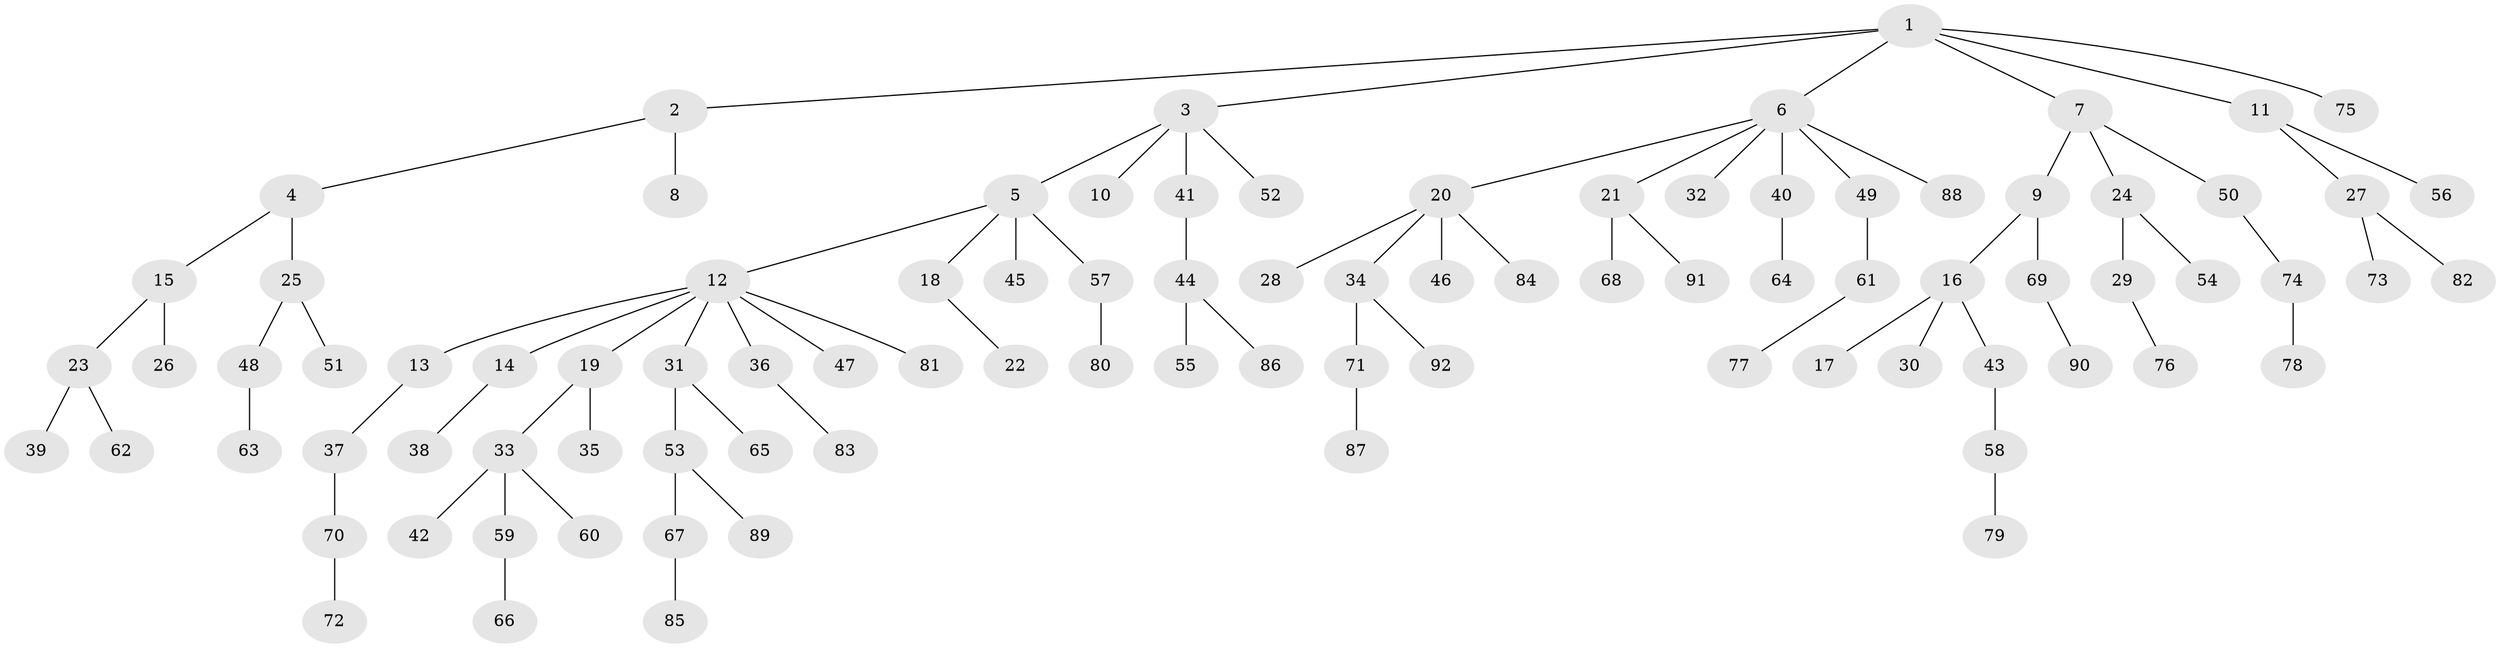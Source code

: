 // coarse degree distribution, {5: 0.04081632653061224, 2: 0.30612244897959184, 4: 0.08163265306122448, 3: 0.061224489795918366, 7: 0.02040816326530612, 1: 0.4897959183673469}
// Generated by graph-tools (version 1.1) at 2025/51/03/04/25 22:51:30]
// undirected, 92 vertices, 91 edges
graph export_dot {
  node [color=gray90,style=filled];
  1;
  2;
  3;
  4;
  5;
  6;
  7;
  8;
  9;
  10;
  11;
  12;
  13;
  14;
  15;
  16;
  17;
  18;
  19;
  20;
  21;
  22;
  23;
  24;
  25;
  26;
  27;
  28;
  29;
  30;
  31;
  32;
  33;
  34;
  35;
  36;
  37;
  38;
  39;
  40;
  41;
  42;
  43;
  44;
  45;
  46;
  47;
  48;
  49;
  50;
  51;
  52;
  53;
  54;
  55;
  56;
  57;
  58;
  59;
  60;
  61;
  62;
  63;
  64;
  65;
  66;
  67;
  68;
  69;
  70;
  71;
  72;
  73;
  74;
  75;
  76;
  77;
  78;
  79;
  80;
  81;
  82;
  83;
  84;
  85;
  86;
  87;
  88;
  89;
  90;
  91;
  92;
  1 -- 2;
  1 -- 3;
  1 -- 6;
  1 -- 7;
  1 -- 11;
  1 -- 75;
  2 -- 4;
  2 -- 8;
  3 -- 5;
  3 -- 10;
  3 -- 41;
  3 -- 52;
  4 -- 15;
  4 -- 25;
  5 -- 12;
  5 -- 18;
  5 -- 45;
  5 -- 57;
  6 -- 20;
  6 -- 21;
  6 -- 32;
  6 -- 40;
  6 -- 49;
  6 -- 88;
  7 -- 9;
  7 -- 24;
  7 -- 50;
  9 -- 16;
  9 -- 69;
  11 -- 27;
  11 -- 56;
  12 -- 13;
  12 -- 14;
  12 -- 19;
  12 -- 31;
  12 -- 36;
  12 -- 47;
  12 -- 81;
  13 -- 37;
  14 -- 38;
  15 -- 23;
  15 -- 26;
  16 -- 17;
  16 -- 30;
  16 -- 43;
  18 -- 22;
  19 -- 33;
  19 -- 35;
  20 -- 28;
  20 -- 34;
  20 -- 46;
  20 -- 84;
  21 -- 68;
  21 -- 91;
  23 -- 39;
  23 -- 62;
  24 -- 29;
  24 -- 54;
  25 -- 48;
  25 -- 51;
  27 -- 73;
  27 -- 82;
  29 -- 76;
  31 -- 53;
  31 -- 65;
  33 -- 42;
  33 -- 59;
  33 -- 60;
  34 -- 71;
  34 -- 92;
  36 -- 83;
  37 -- 70;
  40 -- 64;
  41 -- 44;
  43 -- 58;
  44 -- 55;
  44 -- 86;
  48 -- 63;
  49 -- 61;
  50 -- 74;
  53 -- 67;
  53 -- 89;
  57 -- 80;
  58 -- 79;
  59 -- 66;
  61 -- 77;
  67 -- 85;
  69 -- 90;
  70 -- 72;
  71 -- 87;
  74 -- 78;
}
